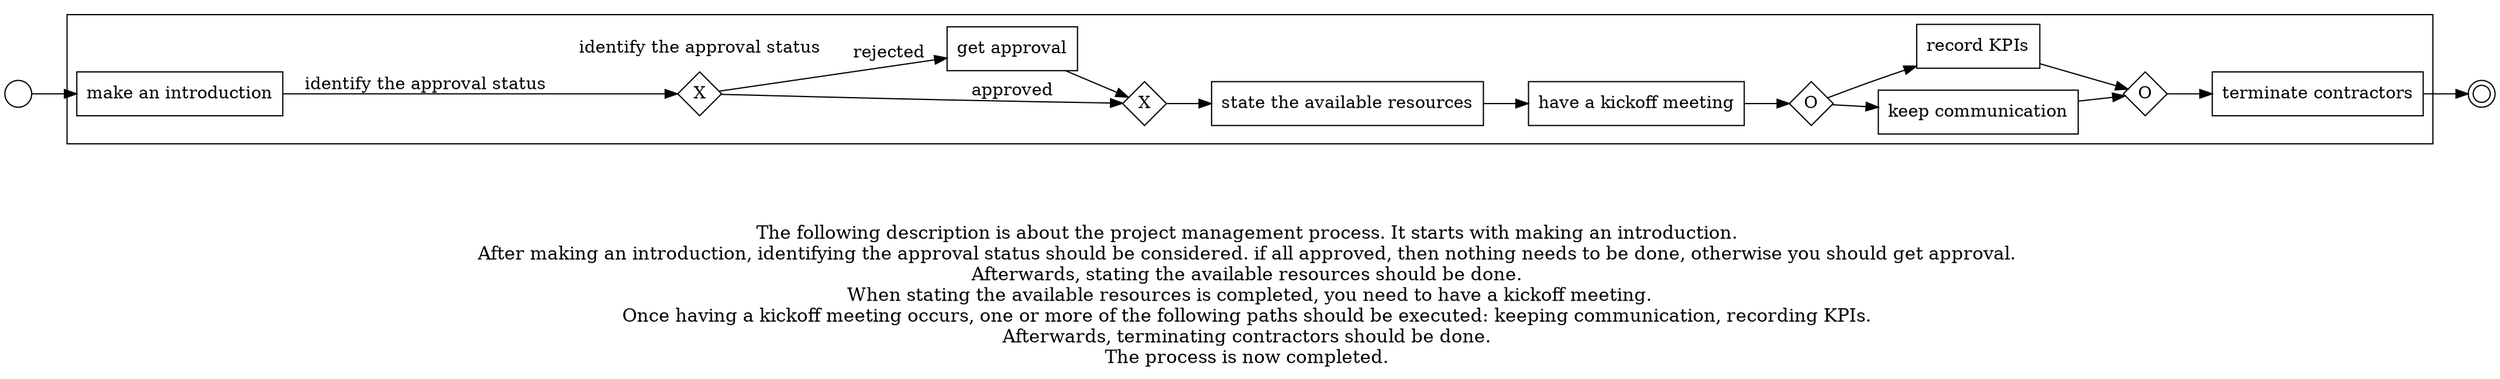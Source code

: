 digraph project_management_process_106 {
	graph [rankdir=LR]
	START_NODE [label="" shape=circle width=0.3]
	subgraph CLUSTER_0 {
		"make an introduction" [shape=box]
		subgraph "CLUSTER_XOR_2. Conception and Initiation_GR3D" {
			color=white label="identify the approval status"
			"XOR_SPLIT--identify the approval status_NE93" [label=X fixedsize=true shape=diamond width=0.5]
		}
		"make an introduction" -> "XOR_SPLIT--identify the approval status_NE93" [label="identify the approval status"]
		"XOR_SPLIT--identify the approval status_NE93" -> "XOR_JOIN--identify the approval status_NE93" [label=approved]
		"get approval" [shape=box]
		"XOR_SPLIT--identify the approval status_NE93" -> "get approval" [label=rejected]
		"XOR_JOIN--identify the approval status_NE93" [label=X fixedsize=true shape=diamond width=0.5]
		"get approval" -> "XOR_JOIN--identify the approval status_NE93"
		"state the available resources" [shape=box]
		"XOR_JOIN--identify the approval status_NE93" -> "state the available resources"
		"have a kickoff meeting" [shape=box]
		"state the available resources" -> "have a kickoff meeting"
		"OR_SPLIT--5. Performance and Control_ZV1R" [label=O fixedsize=true shape=diamond width=0.5]
		"have a kickoff meeting" -> "OR_SPLIT--5. Performance and Control_ZV1R"
		"keep communication" [shape=box]
		"OR_SPLIT--5. Performance and Control_ZV1R" -> "keep communication"
		"record KPIs" [shape=box]
		"OR_SPLIT--5. Performance and Control_ZV1R" -> "record KPIs"
		"OR_JOIN--5. Performance and Control_ZV1R" [label=O fixedsize=true shape=diamond width=0.5]
		"keep communication" -> "OR_JOIN--5. Performance and Control_ZV1R"
		"record KPIs" -> "OR_JOIN--5. Performance and Control_ZV1R"
		"terminate contractors" [shape=box]
		"OR_JOIN--5. Performance and Control_ZV1R" -> "terminate contractors"
	}
	START_NODE -> "make an introduction"
	END_NODE [label="" shape=doublecircle width=0.2]
	"terminate contractors" -> END_NODE
	fontsize=15 label="\n\n
The following description is about the project management process. It starts with making an introduction. 
After making an introduction, identifying the approval status should be considered. if all approved, then nothing needs to be done, otherwise you should get approval. 
Afterwards, stating the available resources should be done. 
When stating the available resources is completed, you need to have a kickoff meeting.
Once having a kickoff meeting occurs, one or more of the following paths should be executed: keeping communication, recording KPIs. 
Afterwards, terminating contractors should be done. 
The process is now completed. 
"
}
